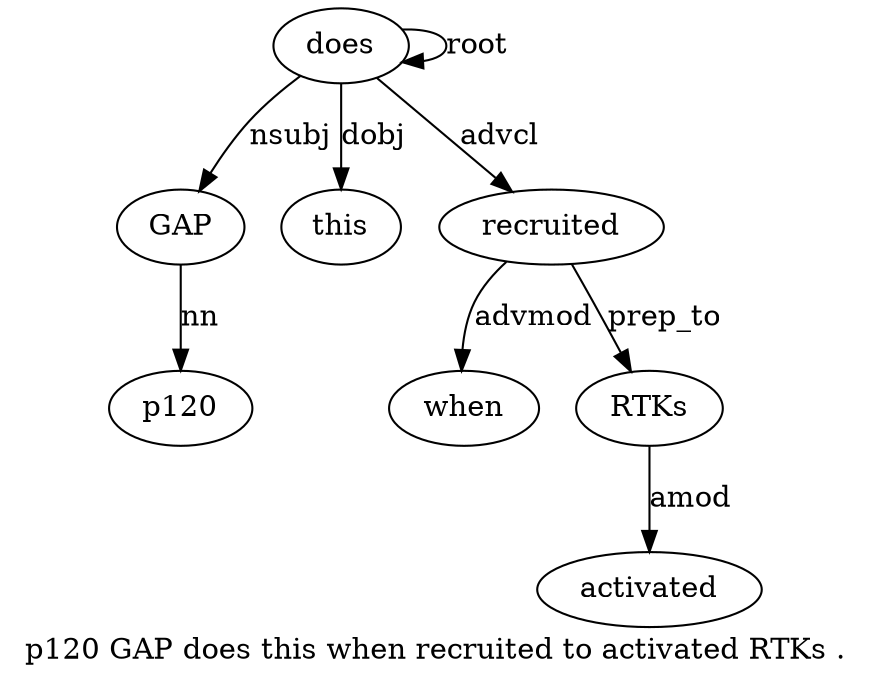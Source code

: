 digraph "p120 GAP does this when recruited to activated RTKs ." {
label="p120 GAP does this when recruited to activated RTKs .";
GAP2 [style=filled, fillcolor=white, label=GAP];
p120 [style=filled, fillcolor=white, label=p120];
GAP2 -> p120  [label=nn];
does3 [style=filled, fillcolor=white, label=does];
does3 -> GAP2  [label=nsubj];
does3 -> does3  [label=root];
this4 [style=filled, fillcolor=white, label=this];
does3 -> this4  [label=dobj];
recruited6 [style=filled, fillcolor=white, label=recruited];
when5 [style=filled, fillcolor=white, label=when];
recruited6 -> when5  [label=advmod];
does3 -> recruited6  [label=advcl];
RTKs9 [style=filled, fillcolor=white, label=RTKs];
activated8 [style=filled, fillcolor=white, label=activated];
RTKs9 -> activated8  [label=amod];
recruited6 -> RTKs9  [label=prep_to];
}
